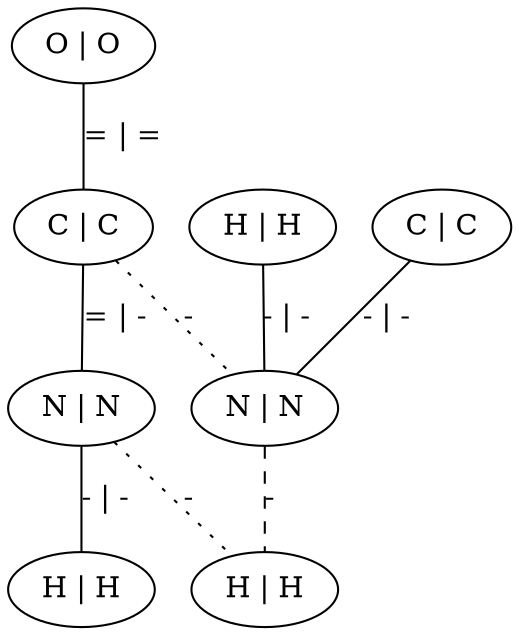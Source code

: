 graph G {
	0 [ label="O | O" ]
	1 [ label="C | C" ]
	2 [ label="N | N" ]
	3 [ label="H | H" ]
	4 [ label="H | H" ]
	5 [ label="C | C" ]
	6 [ label="N | N" ]
	7 [ label="H | H" ]
	0 -- 1 [ label="= | =" ]
	1 -- 2 [ label="= | -" ]
	1 -- 6 [ style=dotted label="-" ]
	2 -- 3 [ label="- | -" ]
	2 -- 7 [ style=dotted label="-" ]
	4 -- 6 [ label="- | -" ]
	5 -- 6 [ label="- | -" ]
	6 -- 7 [ style=dashed label="-" ]
}
